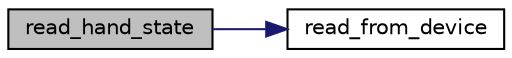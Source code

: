 digraph "read_hand_state"
{
  edge [fontname="Helvetica",fontsize="10",labelfontname="Helvetica",labelfontsize="10"];
  node [fontname="Helvetica",fontsize="10",shape=record];
  rankdir="LR";
  Node163 [label="read_hand_state",height=0.2,width=0.4,color="black", fillcolor="grey75", style="filled", fontcolor="black"];
  Node163 -> Node164 [color="midnightblue",fontsize="10",style="solid",fontname="Helvetica"];
  Node164 [label="read_from_device",height=0.2,width=0.4,color="black", fillcolor="white", style="filled",URL="$Hand_8c.html#aa3b99a67181923f3d668d7f2537251d9",tooltip="Reads data from connected device via serial line. "];
}

